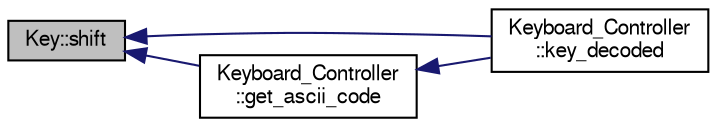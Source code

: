 digraph "Key::shift"
{
  bgcolor="transparent";
  edge [fontname="FreeSans",fontsize="10",labelfontname="FreeSans",labelfontsize="10"];
  node [fontname="FreeSans",fontsize="10",shape=record];
  rankdir="LR";
  Node1 [label="Key::shift",height=0.2,width=0.4,color="black", fillcolor="grey75", style="filled" fontcolor="black"];
  Node1 -> Node2 [dir="back",color="midnightblue",fontsize="10",style="solid",fontname="FreeSans"];
  Node2 [label="Keyboard_Controller\l::key_decoded",height=0.2,width=0.4,color="black",URL="$classKeyboard__Controller.html#aa517065c0ed4059b477dfb481539b1b2",tooltip="interpret the reveived scancode and modifier bits"];
  Node1 -> Node3 [dir="back",color="midnightblue",fontsize="10",style="solid",fontname="FreeSans"];
  Node3 [label="Keyboard_Controller\l::get_ascii_code",height=0.2,width=0.4,color="black",URL="$classKeyboard__Controller.html#ac2b33ffe1e2794c81249861aa792513a",tooltip="convert the received scancode and modfier bits to an ascii char"];
  Node3 -> Node2 [dir="back",color="midnightblue",fontsize="10",style="solid",fontname="FreeSans"];
}
